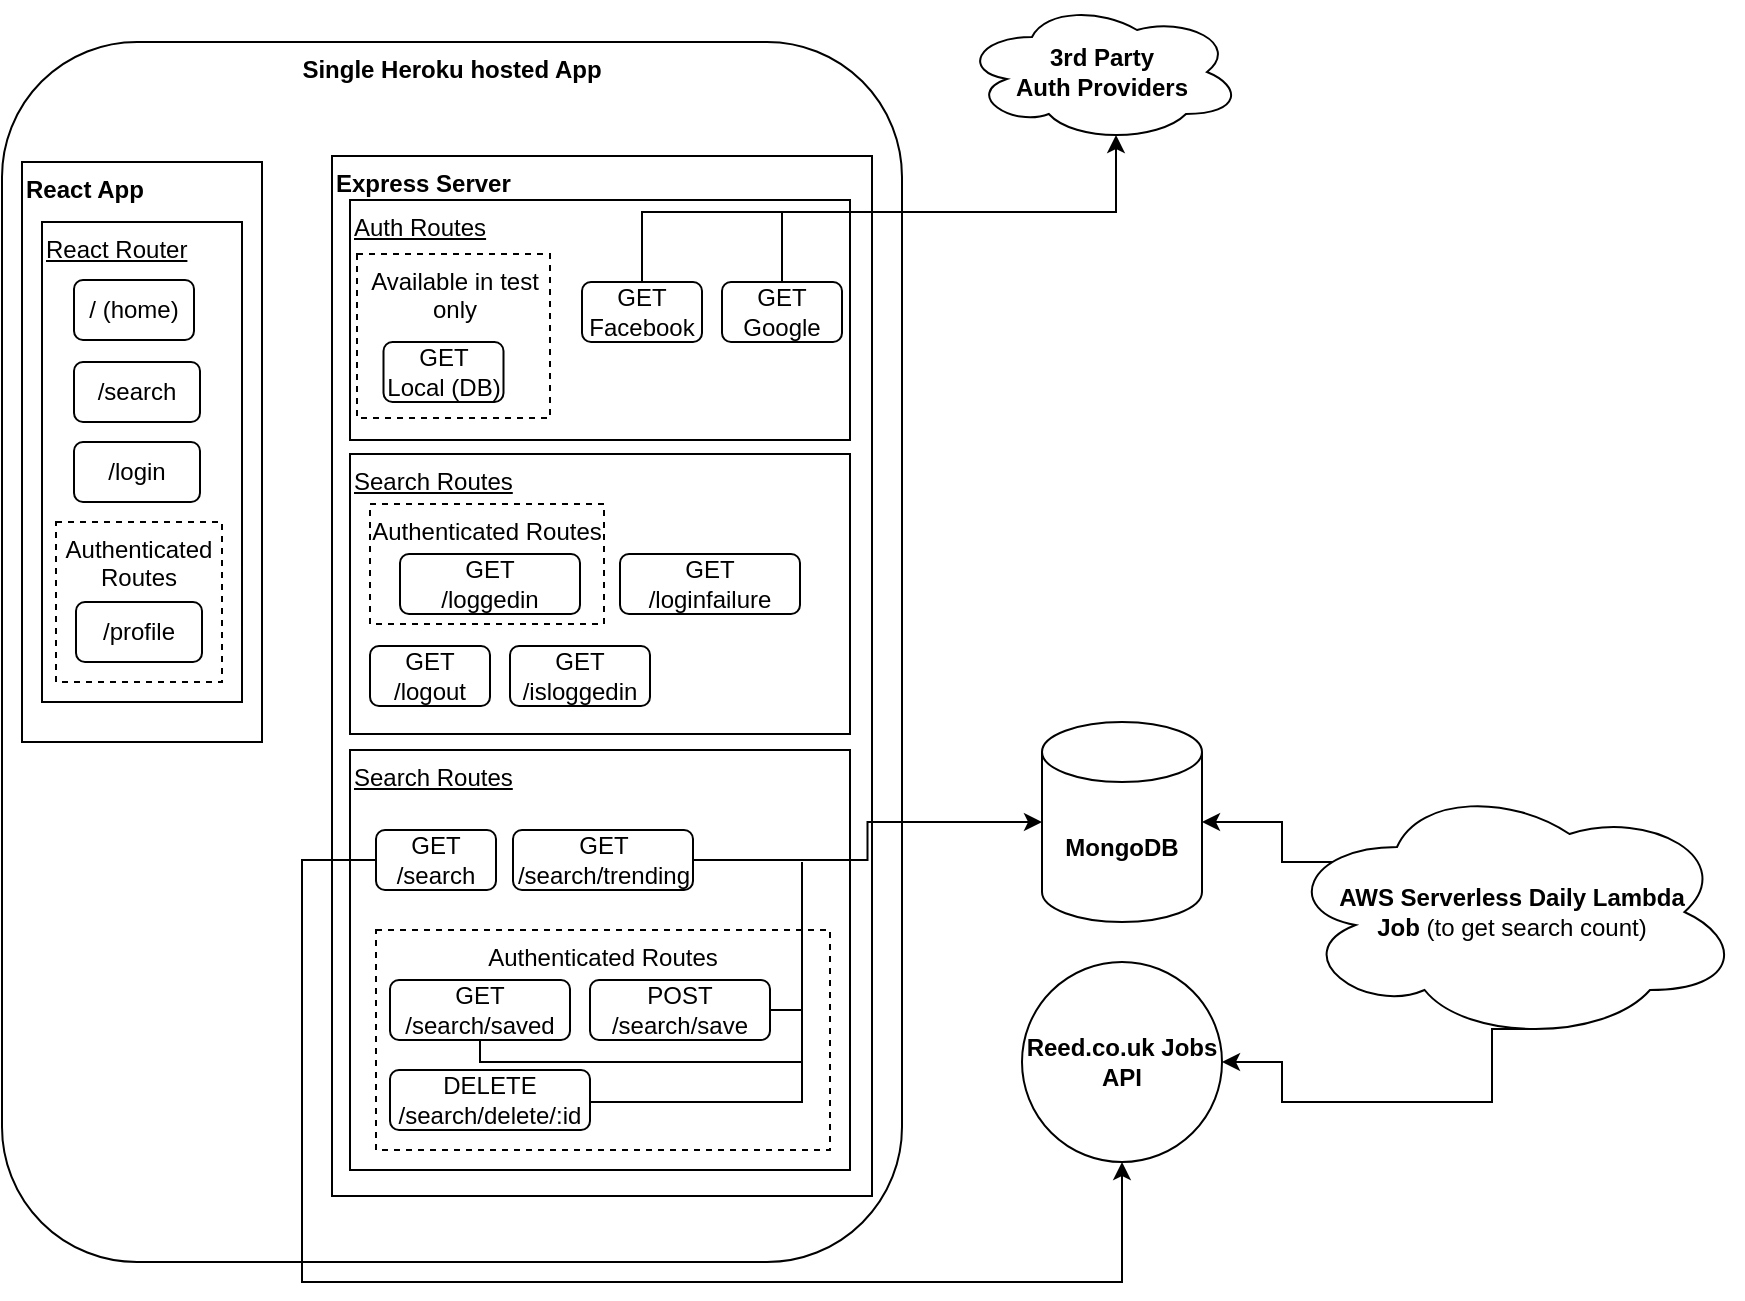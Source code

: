 <mxfile version="14.0.1" type="device"><diagram id="nCPorMQm1CPmdn6k1aG3" name="Page-1"><mxGraphModel dx="1351" dy="844" grid="1" gridSize="10" guides="1" tooltips="1" connect="1" arrows="1" fold="1" page="1" pageScale="1" pageWidth="1169" pageHeight="827" math="0" shadow="0"><root><mxCell id="0"/><mxCell id="1" parent="0"/><mxCell id="vlpbJgmByiendaCnosAc-7" value="Single Heroku hosted App" style="rounded=1;whiteSpace=wrap;html=1;align=center;verticalAlign=top;fontStyle=1" vertex="1" parent="1"><mxGeometry x="60" y="70" width="450" height="610" as="geometry"/></mxCell><mxCell id="vlpbJgmByiendaCnosAc-1" value="MongoDB" style="shape=cylinder3;whiteSpace=wrap;html=1;boundedLbl=1;backgroundOutline=1;size=15;fontStyle=1" vertex="1" parent="1"><mxGeometry x="580" y="410" width="80" height="100" as="geometry"/></mxCell><mxCell id="vlpbJgmByiendaCnosAc-42" style="edgeStyle=orthogonalEdgeStyle;rounded=0;orthogonalLoop=1;jettySize=auto;html=1;exitX=0.4;exitY=0.1;exitDx=0;exitDy=0;exitPerimeter=0;entryX=1;entryY=0.5;entryDx=0;entryDy=0;entryPerimeter=0;endArrow=classic;endFill=1;" edge="1" parent="1" source="vlpbJgmByiendaCnosAc-3" target="vlpbJgmByiendaCnosAc-1"><mxGeometry relative="1" as="geometry"><Array as="points"><mxPoint x="700" y="480"/><mxPoint x="700" y="460"/></Array></mxGeometry></mxCell><mxCell id="vlpbJgmByiendaCnosAc-43" style="edgeStyle=orthogonalEdgeStyle;rounded=0;orthogonalLoop=1;jettySize=auto;html=1;exitX=0.55;exitY=0.95;exitDx=0;exitDy=0;exitPerimeter=0;entryX=1;entryY=0.5;entryDx=0;entryDy=0;endArrow=classic;endFill=1;" edge="1" parent="1" source="vlpbJgmByiendaCnosAc-3" target="vlpbJgmByiendaCnosAc-8"><mxGeometry relative="1" as="geometry"><Array as="points"><mxPoint x="805" y="600"/><mxPoint x="700" y="600"/><mxPoint x="700" y="580"/></Array></mxGeometry></mxCell><mxCell id="vlpbJgmByiendaCnosAc-3" value="AWS Serverless Daily Lambda&lt;br&gt;Job &lt;span style=&quot;font-weight: normal&quot;&gt;(to get search count)&lt;/span&gt;" style="ellipse;shape=cloud;whiteSpace=wrap;html=1;fontStyle=1" vertex="1" parent="1"><mxGeometry x="700" y="440" width="230" height="130" as="geometry"/></mxCell><mxCell id="vlpbJgmByiendaCnosAc-5" value="React App&lt;br&gt;" style="rounded=0;whiteSpace=wrap;html=1;fontStyle=1;align=left;verticalAlign=top;" vertex="1" parent="1"><mxGeometry x="70" y="130" width="120" height="290" as="geometry"/></mxCell><mxCell id="vlpbJgmByiendaCnosAc-8" value="Reed.co.uk Jobs API" style="ellipse;whiteSpace=wrap;html=1;aspect=fixed;rounded=1;align=center;fontStyle=1" vertex="1" parent="1"><mxGeometry x="570" y="530" width="100" height="100" as="geometry"/></mxCell><mxCell id="vlpbJgmByiendaCnosAc-35" value="" style="group" vertex="1" connectable="0" parent="1"><mxGeometry x="260" y="127" width="270" height="530" as="geometry"/></mxCell><mxCell id="vlpbJgmByiendaCnosAc-2" value="Express Server" style="rounded=0;whiteSpace=wrap;html=1;align=left;verticalAlign=top;fontStyle=1" vertex="1" parent="vlpbJgmByiendaCnosAc-35"><mxGeometry x="-35" width="270" height="520" as="geometry"/></mxCell><mxCell id="vlpbJgmByiendaCnosAc-15" value="" style="group" vertex="1" connectable="0" parent="vlpbJgmByiendaCnosAc-35"><mxGeometry x="-26" y="31" width="250" height="110" as="geometry"/></mxCell><mxCell id="vlpbJgmByiendaCnosAc-9" value="&lt;span style=&quot;font-weight: normal&quot;&gt;&lt;u&gt;Auth Routes&lt;/u&gt;&lt;/span&gt;" style="rounded=0;whiteSpace=wrap;html=1;align=left;verticalAlign=top;fontStyle=1" vertex="1" parent="vlpbJgmByiendaCnosAc-15"><mxGeometry y="-9" width="250" height="120" as="geometry"/></mxCell><mxCell id="vlpbJgmByiendaCnosAc-14" value="Available in test only" style="rounded=0;whiteSpace=wrap;html=1;align=center;dashed=1;verticalAlign=top;" vertex="1" parent="vlpbJgmByiendaCnosAc-15"><mxGeometry x="3.5" y="18" width="96.5" height="82" as="geometry"/></mxCell><mxCell id="vlpbJgmByiendaCnosAc-11" value="GET&lt;br&gt;Google" style="rounded=1;whiteSpace=wrap;html=1;align=center;" vertex="1" parent="vlpbJgmByiendaCnosAc-15"><mxGeometry x="186" y="32" width="60" height="30" as="geometry"/></mxCell><mxCell id="vlpbJgmByiendaCnosAc-12" value="GET Facebook" style="rounded=1;whiteSpace=wrap;html=1;align=center;" vertex="1" parent="vlpbJgmByiendaCnosAc-15"><mxGeometry x="116" y="32" width="60" height="30" as="geometry"/></mxCell><mxCell id="vlpbJgmByiendaCnosAc-13" value="GET &lt;br&gt;Local (DB)" style="rounded=1;whiteSpace=wrap;html=1;align=center;" vertex="1" parent="vlpbJgmByiendaCnosAc-15"><mxGeometry x="16.75" y="62" width="60" height="30" as="geometry"/></mxCell><mxCell id="vlpbJgmByiendaCnosAc-16" value="" style="group" vertex="1" connectable="0" parent="vlpbJgmByiendaCnosAc-35"><mxGeometry x="-26" y="297" width="250" height="210" as="geometry"/></mxCell><mxCell id="vlpbJgmByiendaCnosAc-17" value="&lt;span style=&quot;font-weight: normal&quot;&gt;&lt;u&gt;Search Routes&lt;/u&gt;&lt;/span&gt;" style="rounded=0;whiteSpace=wrap;html=1;align=left;verticalAlign=top;fontStyle=1" vertex="1" parent="vlpbJgmByiendaCnosAc-16"><mxGeometry width="250" height="210" as="geometry"/></mxCell><mxCell id="vlpbJgmByiendaCnosAc-18" value="Authenticated Routes" style="rounded=0;whiteSpace=wrap;html=1;align=center;dashed=1;verticalAlign=top;" vertex="1" parent="vlpbJgmByiendaCnosAc-16"><mxGeometry x="13" y="90" width="227" height="110" as="geometry"/></mxCell><mxCell id="vlpbJgmByiendaCnosAc-19" value="GET&lt;br&gt;/search" style="rounded=1;whiteSpace=wrap;html=1;align=center;" vertex="1" parent="vlpbJgmByiendaCnosAc-16"><mxGeometry x="13" y="40" width="60" height="30" as="geometry"/></mxCell><mxCell id="vlpbJgmByiendaCnosAc-22" value="GET&lt;br&gt;/search/trending" style="rounded=1;whiteSpace=wrap;html=1;align=center;" vertex="1" parent="vlpbJgmByiendaCnosAc-16"><mxGeometry x="81.5" y="40" width="90" height="30" as="geometry"/></mxCell><mxCell id="vlpbJgmByiendaCnosAc-23" value="GET&lt;br&gt;/search/saved" style="rounded=1;whiteSpace=wrap;html=1;align=center;" vertex="1" parent="vlpbJgmByiendaCnosAc-16"><mxGeometry x="20" y="115" width="90" height="30" as="geometry"/></mxCell><mxCell id="vlpbJgmByiendaCnosAc-24" value="POST&lt;br&gt;/search/save" style="rounded=1;whiteSpace=wrap;html=1;align=center;" vertex="1" parent="vlpbJgmByiendaCnosAc-16"><mxGeometry x="120" y="115" width="90" height="30" as="geometry"/></mxCell><mxCell id="vlpbJgmByiendaCnosAc-25" value="DELETE&lt;br&gt;/search/delete/:id" style="rounded=1;whiteSpace=wrap;html=1;align=center;" vertex="1" parent="vlpbJgmByiendaCnosAc-16"><mxGeometry x="20" y="160" width="100" height="30" as="geometry"/></mxCell><mxCell id="vlpbJgmByiendaCnosAc-27" value="&lt;span style=&quot;font-weight: normal&quot;&gt;&lt;u&gt;Search Routes&lt;/u&gt;&lt;/span&gt;" style="rounded=0;whiteSpace=wrap;html=1;align=left;verticalAlign=top;fontStyle=1" vertex="1" parent="vlpbJgmByiendaCnosAc-35"><mxGeometry x="-26" y="149" width="250" height="140" as="geometry"/></mxCell><mxCell id="vlpbJgmByiendaCnosAc-28" value="Authenticated Routes" style="rounded=0;whiteSpace=wrap;html=1;align=center;dashed=1;verticalAlign=top;" vertex="1" parent="vlpbJgmByiendaCnosAc-35"><mxGeometry x="-16" y="174" width="117" height="60" as="geometry"/></mxCell><mxCell id="vlpbJgmByiendaCnosAc-29" value="GET&lt;br&gt;/logout" style="rounded=1;whiteSpace=wrap;html=1;align=center;" vertex="1" parent="vlpbJgmByiendaCnosAc-35"><mxGeometry x="-16" y="245" width="60" height="30" as="geometry"/></mxCell><mxCell id="vlpbJgmByiendaCnosAc-30" value="GET&lt;br&gt;/loginfailure" style="rounded=1;whiteSpace=wrap;html=1;align=center;" vertex="1" parent="vlpbJgmByiendaCnosAc-35"><mxGeometry x="109" y="199" width="90" height="30" as="geometry"/></mxCell><mxCell id="vlpbJgmByiendaCnosAc-31" value="GET&lt;br&gt;/loggedin" style="rounded=1;whiteSpace=wrap;html=1;align=center;" vertex="1" parent="vlpbJgmByiendaCnosAc-35"><mxGeometry x="-1" y="199" width="90" height="30" as="geometry"/></mxCell><mxCell id="vlpbJgmByiendaCnosAc-34" value="GET&lt;br&gt;/isloggedin" style="rounded=1;whiteSpace=wrap;html=1;align=center;" vertex="1" parent="vlpbJgmByiendaCnosAc-35"><mxGeometry x="54" y="245" width="70" height="30" as="geometry"/></mxCell><mxCell id="vlpbJgmByiendaCnosAc-36" value="3rd Party &lt;br&gt;Auth Providers" style="ellipse;shape=cloud;whiteSpace=wrap;html=1;fontStyle=1" vertex="1" parent="1"><mxGeometry x="540" y="50" width="140" height="70" as="geometry"/></mxCell><mxCell id="vlpbJgmByiendaCnosAc-37" style="edgeStyle=orthogonalEdgeStyle;rounded=0;orthogonalLoop=1;jettySize=auto;html=1;exitX=0.5;exitY=0;exitDx=0;exitDy=0;entryX=0.55;entryY=0.95;entryDx=0;entryDy=0;entryPerimeter=0;" edge="1" parent="1" source="vlpbJgmByiendaCnosAc-12" target="vlpbJgmByiendaCnosAc-36"><mxGeometry relative="1" as="geometry"/></mxCell><mxCell id="vlpbJgmByiendaCnosAc-40" style="edgeStyle=none;rounded=0;orthogonalLoop=1;jettySize=auto;html=1;exitX=0.5;exitY=0;exitDx=0;exitDy=0;endArrow=none;endFill=0;" edge="1" parent="1" source="vlpbJgmByiendaCnosAc-11"><mxGeometry relative="1" as="geometry"><mxPoint x="450" y="154.839" as="targetPoint"/></mxGeometry></mxCell><mxCell id="vlpbJgmByiendaCnosAc-44" style="edgeStyle=orthogonalEdgeStyle;rounded=0;orthogonalLoop=1;jettySize=auto;html=1;exitX=0;exitY=0.5;exitDx=0;exitDy=0;entryX=0.5;entryY=1;entryDx=0;entryDy=0;endArrow=classic;endFill=1;" edge="1" parent="1" source="vlpbJgmByiendaCnosAc-19" target="vlpbJgmByiendaCnosAc-8"><mxGeometry relative="1" as="geometry"><Array as="points"><mxPoint x="210" y="479"/><mxPoint x="210" y="690"/><mxPoint x="620" y="690"/></Array></mxGeometry></mxCell><mxCell id="vlpbJgmByiendaCnosAc-45" style="edgeStyle=orthogonalEdgeStyle;rounded=0;orthogonalLoop=1;jettySize=auto;html=1;exitX=1;exitY=0.5;exitDx=0;exitDy=0;entryX=0;entryY=0.5;entryDx=0;entryDy=0;entryPerimeter=0;endArrow=classic;endFill=1;" edge="1" parent="1" source="vlpbJgmByiendaCnosAc-22" target="vlpbJgmByiendaCnosAc-1"><mxGeometry relative="1" as="geometry"/></mxCell><mxCell id="vlpbJgmByiendaCnosAc-46" style="edgeStyle=orthogonalEdgeStyle;rounded=0;orthogonalLoop=1;jettySize=auto;html=1;exitX=1;exitY=0.5;exitDx=0;exitDy=0;endArrow=none;endFill=0;" edge="1" parent="1" source="vlpbJgmByiendaCnosAc-24"><mxGeometry relative="1" as="geometry"><mxPoint x="460" y="480" as="targetPoint"/><Array as="points"><mxPoint x="460" y="554"/></Array></mxGeometry></mxCell><mxCell id="vlpbJgmByiendaCnosAc-47" style="edgeStyle=orthogonalEdgeStyle;rounded=0;orthogonalLoop=1;jettySize=auto;html=1;exitX=0.5;exitY=1;exitDx=0;exitDy=0;endArrow=none;endFill=0;" edge="1" parent="1" source="vlpbJgmByiendaCnosAc-23"><mxGeometry relative="1" as="geometry"><mxPoint x="460" y="554" as="targetPoint"/><Array as="points"><mxPoint x="299" y="580"/><mxPoint x="460" y="580"/></Array></mxGeometry></mxCell><mxCell id="vlpbJgmByiendaCnosAc-48" style="edgeStyle=orthogonalEdgeStyle;rounded=0;orthogonalLoop=1;jettySize=auto;html=1;exitX=1;exitY=0.5;exitDx=0;exitDy=0;endArrow=none;endFill=0;" edge="1" parent="1" source="vlpbJgmByiendaCnosAc-25"><mxGeometry relative="1" as="geometry"><mxPoint x="460" y="580" as="targetPoint"/><Array as="points"><mxPoint x="354" y="600"/><mxPoint x="460" y="600"/></Array></mxGeometry></mxCell><mxCell id="vlpbJgmByiendaCnosAc-51" value="" style="group" vertex="1" connectable="0" parent="1"><mxGeometry x="80" y="160" width="250" height="280" as="geometry"/></mxCell><mxCell id="vlpbJgmByiendaCnosAc-52" value="&lt;span style=&quot;font-weight: normal&quot;&gt;&lt;u&gt;React Router&lt;/u&gt;&lt;/span&gt;" style="rounded=0;whiteSpace=wrap;html=1;align=left;verticalAlign=top;fontStyle=1" vertex="1" parent="vlpbJgmByiendaCnosAc-51"><mxGeometry width="100" height="240" as="geometry"/></mxCell><mxCell id="vlpbJgmByiendaCnosAc-53" value="Authenticated Routes" style="rounded=0;whiteSpace=wrap;html=1;align=center;dashed=1;verticalAlign=top;" vertex="1" parent="vlpbJgmByiendaCnosAc-51"><mxGeometry x="7" y="150" width="83" height="80" as="geometry"/></mxCell><mxCell id="vlpbJgmByiendaCnosAc-54" value="/ (home)" style="rounded=1;whiteSpace=wrap;html=1;align=center;" vertex="1" parent="vlpbJgmByiendaCnosAc-51"><mxGeometry x="16" y="29" width="60" height="30" as="geometry"/></mxCell><mxCell id="vlpbJgmByiendaCnosAc-55" value="/search" style="rounded=1;whiteSpace=wrap;html=1;align=center;" vertex="1" parent="vlpbJgmByiendaCnosAc-51"><mxGeometry x="16" y="70" width="63" height="30" as="geometry"/></mxCell><mxCell id="vlpbJgmByiendaCnosAc-60" value="/login" style="rounded=1;whiteSpace=wrap;html=1;align=center;" vertex="1" parent="vlpbJgmByiendaCnosAc-51"><mxGeometry x="16" y="110" width="63" height="30" as="geometry"/></mxCell><mxCell id="vlpbJgmByiendaCnosAc-61" value="/profile" style="rounded=1;whiteSpace=wrap;html=1;align=center;" vertex="1" parent="vlpbJgmByiendaCnosAc-51"><mxGeometry x="17" y="190" width="63" height="30" as="geometry"/></mxCell></root></mxGraphModel></diagram></mxfile>